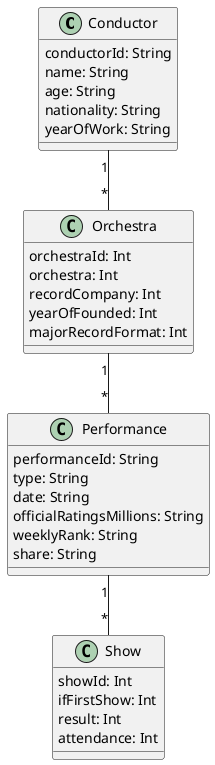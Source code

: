 @startuml "Orchestra"


class Conductor{
  conductorId: String
  name: String
  age: String
  nationality: String
  yearOfWork: String
}

class Orchestra{
  orchestraId: Int
  orchestra: Int
  recordCompany: Int
  yearOfFounded: Int
  majorRecordFormat: Int
}

class Performance{
  performanceId: String
  type: String
  date: String
  officialRatingsMillions: String
  weeklyRank: String
  share: String
}

class Show{
  showId: Int
  ifFirstShow: Int
  result: Int
  attendance: Int
}



Conductor "1" -- "*" Orchestra

Orchestra "1" -- "*" Performance

Performance "1" -- "*" Show


@enduml